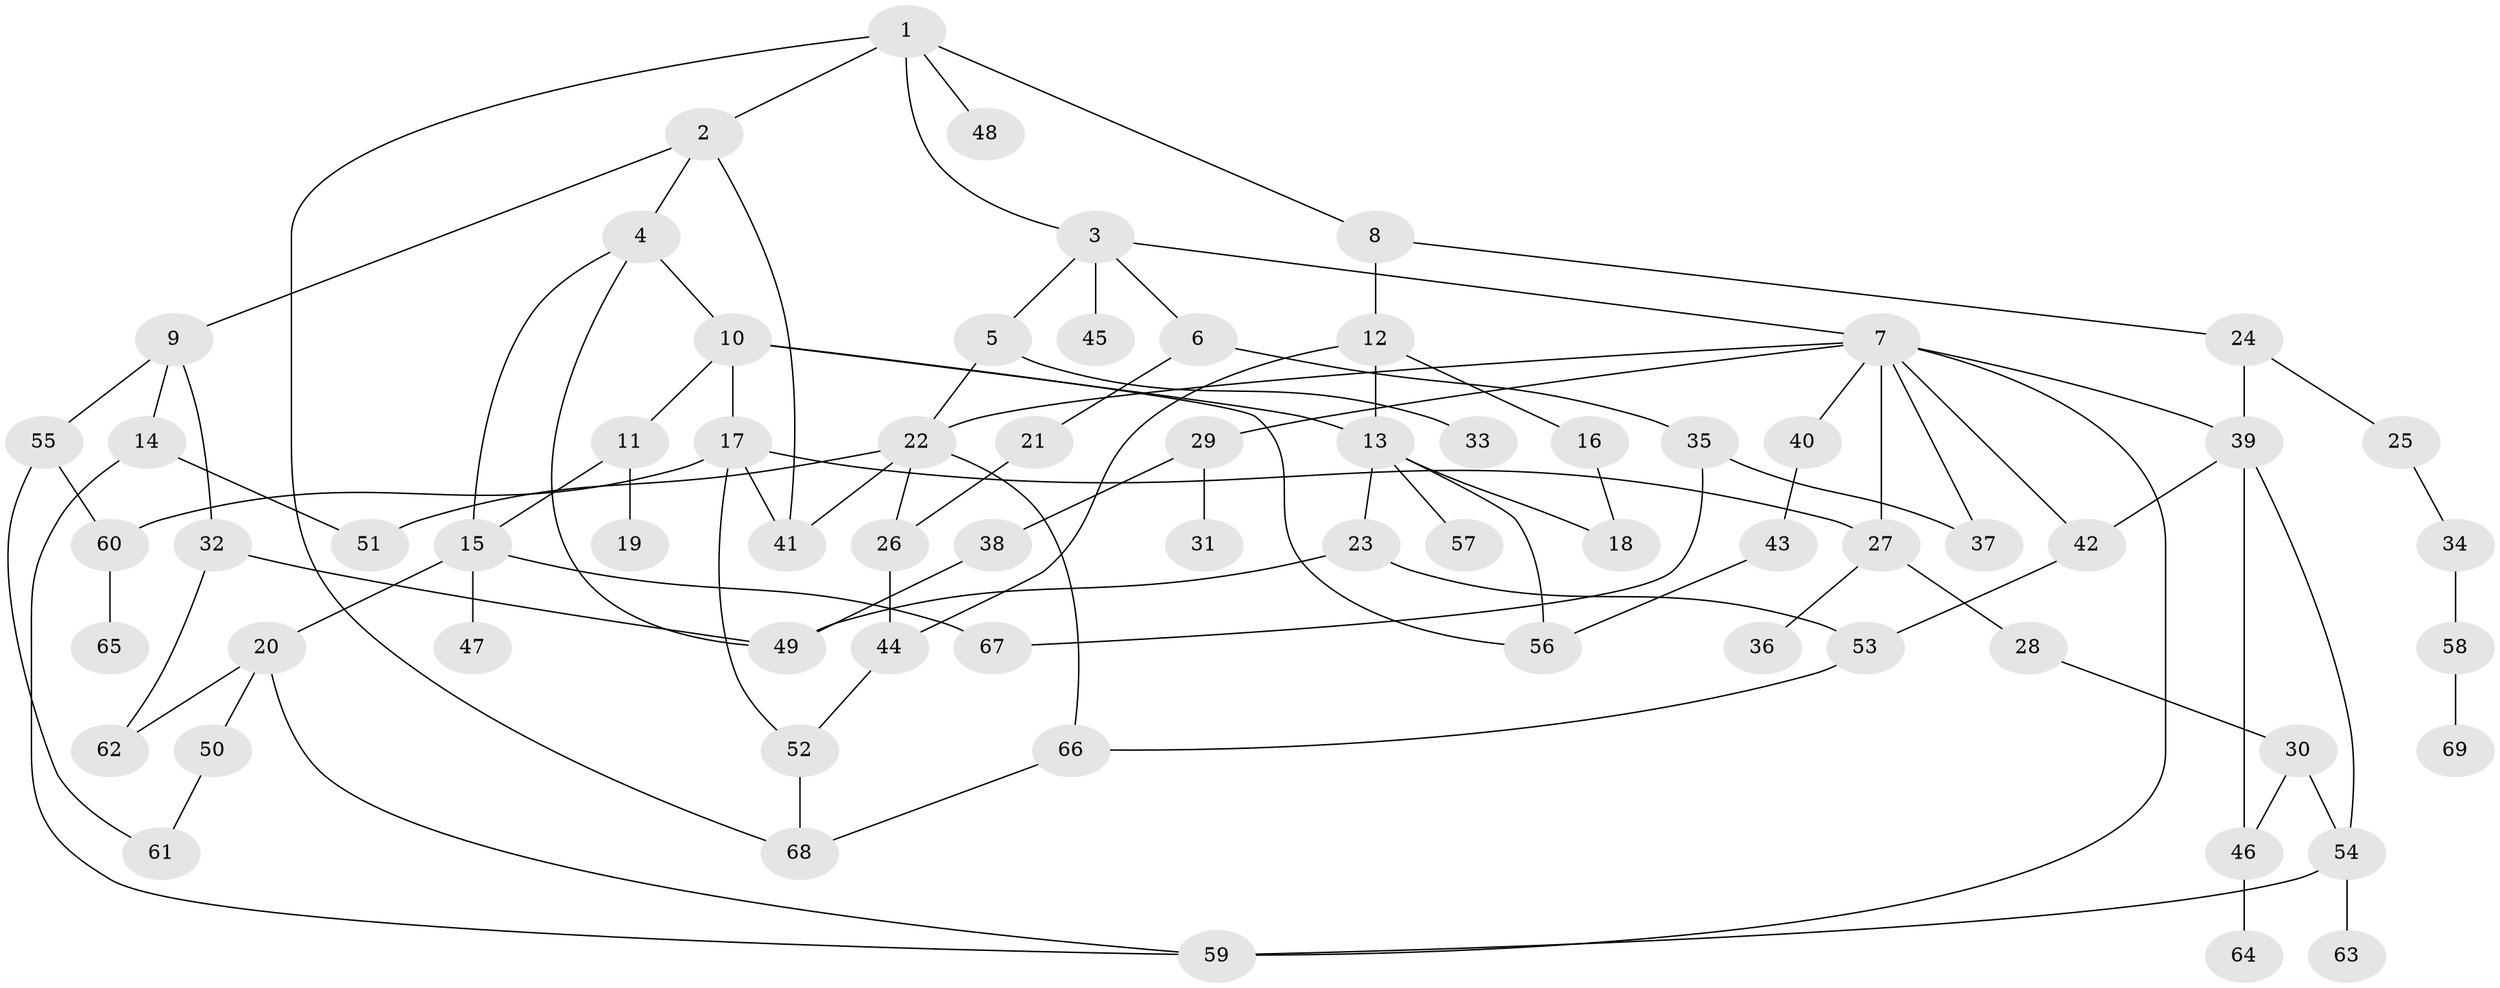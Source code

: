 // coarse degree distribution, {6: 0.04878048780487805, 5: 0.17073170731707318, 3: 0.17073170731707318, 12: 0.024390243902439025, 4: 0.14634146341463414, 2: 0.21951219512195122, 7: 0.024390243902439025, 8: 0.024390243902439025, 1: 0.17073170731707318}
// Generated by graph-tools (version 1.1) at 2025/17/03/04/25 18:17:07]
// undirected, 69 vertices, 100 edges
graph export_dot {
graph [start="1"]
  node [color=gray90,style=filled];
  1;
  2;
  3;
  4;
  5;
  6;
  7;
  8;
  9;
  10;
  11;
  12;
  13;
  14;
  15;
  16;
  17;
  18;
  19;
  20;
  21;
  22;
  23;
  24;
  25;
  26;
  27;
  28;
  29;
  30;
  31;
  32;
  33;
  34;
  35;
  36;
  37;
  38;
  39;
  40;
  41;
  42;
  43;
  44;
  45;
  46;
  47;
  48;
  49;
  50;
  51;
  52;
  53;
  54;
  55;
  56;
  57;
  58;
  59;
  60;
  61;
  62;
  63;
  64;
  65;
  66;
  67;
  68;
  69;
  1 -- 2;
  1 -- 3;
  1 -- 8;
  1 -- 48;
  1 -- 68;
  2 -- 4;
  2 -- 9;
  2 -- 41;
  3 -- 5;
  3 -- 6;
  3 -- 7;
  3 -- 45;
  4 -- 10;
  4 -- 49;
  4 -- 15;
  5 -- 22;
  5 -- 33;
  6 -- 21;
  6 -- 35;
  7 -- 27;
  7 -- 29;
  7 -- 37;
  7 -- 40;
  7 -- 42;
  7 -- 59;
  7 -- 22;
  7 -- 39;
  8 -- 12;
  8 -- 24;
  9 -- 14;
  9 -- 32;
  9 -- 55;
  10 -- 11;
  10 -- 13;
  10 -- 17;
  10 -- 56;
  11 -- 15;
  11 -- 19;
  12 -- 16;
  12 -- 44;
  12 -- 13;
  13 -- 18;
  13 -- 23;
  13 -- 57;
  13 -- 56;
  14 -- 51;
  14 -- 59;
  15 -- 20;
  15 -- 47;
  15 -- 67;
  16 -- 18;
  17 -- 52;
  17 -- 60;
  17 -- 27;
  17 -- 41;
  20 -- 50;
  20 -- 62;
  20 -- 59;
  21 -- 26;
  22 -- 26;
  22 -- 41;
  22 -- 51;
  22 -- 66;
  23 -- 49;
  23 -- 53;
  24 -- 25;
  24 -- 39;
  25 -- 34;
  26 -- 44;
  27 -- 28;
  27 -- 36;
  28 -- 30;
  29 -- 31;
  29 -- 38;
  30 -- 46;
  30 -- 54;
  32 -- 49;
  32 -- 62;
  34 -- 58;
  35 -- 67;
  35 -- 37;
  38 -- 49;
  39 -- 54;
  39 -- 42;
  39 -- 46;
  40 -- 43;
  42 -- 53;
  43 -- 56;
  44 -- 52;
  46 -- 64;
  50 -- 61;
  52 -- 68;
  53 -- 66;
  54 -- 63;
  54 -- 59;
  55 -- 60;
  55 -- 61;
  58 -- 69;
  60 -- 65;
  66 -- 68;
}
